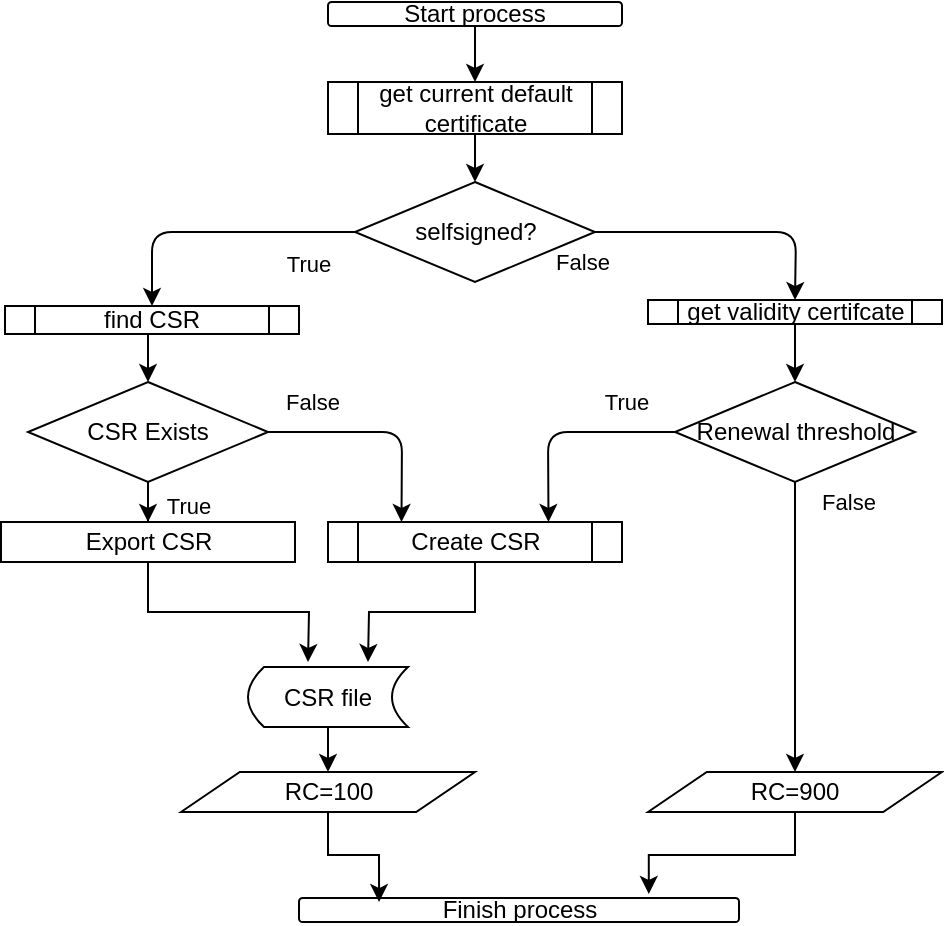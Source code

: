 <mxfile version="11.1.4" type="device"><diagram id="IBQ2ZIs5pqc6uxlGYIAA" name="Page-1"><mxGraphModel dx="521" dy="1664" grid="1" gridSize="10" guides="1" tooltips="1" connect="1" arrows="1" fold="1" page="1" pageScale="1" pageWidth="1169" pageHeight="1654" math="0" shadow="0"><root><mxCell id="0"/><mxCell id="1" parent="0"/><mxCell id="qVfmaubZ8ZCIk03yWaPu-5" value="Start process" style="rounded=1;whiteSpace=wrap;html=1;" parent="1" vertex="1"><mxGeometry x="250" y="30" width="147" height="12" as="geometry"/></mxCell><mxCell id="qVfmaubZ8ZCIk03yWaPu-8" value="" style="endArrow=classic;html=1;exitX=0.5;exitY=1;exitDx=0;exitDy=0;entryX=0.5;entryY=0;entryDx=0;entryDy=0;" parent="1" source="qVfmaubZ8ZCIk03yWaPu-5" target="6RCIJVRl_WEcDNrjydW7-7" edge="1"><mxGeometry width="50" height="50" relative="1" as="geometry"><mxPoint x="410" y="130" as="sourcePoint"/><mxPoint x="310" y="130" as="targetPoint"/></mxGeometry></mxCell><mxCell id="6RCIJVRl_WEcDNrjydW7-7" value="get current default certificate" style="shape=process;whiteSpace=wrap;html=1;backgroundOutline=1;" vertex="1" parent="1"><mxGeometry x="250" y="70" width="147" height="26" as="geometry"/></mxCell><mxCell id="6RCIJVRl_WEcDNrjydW7-8" value="selfsigned?" style="rhombus;whiteSpace=wrap;html=1;resizeWidth=0;resizeHeight=0;resizable=0;aspect=fixed;" vertex="1" parent="1"><mxGeometry x="263.5" y="120" width="120" height="50" as="geometry"/></mxCell><mxCell id="6RCIJVRl_WEcDNrjydW7-9" value="get validity certifcate" style="shape=process;whiteSpace=wrap;html=1;backgroundOutline=1;" vertex="1" parent="1"><mxGeometry x="410" y="179" width="147" height="12" as="geometry"/></mxCell><mxCell id="6RCIJVRl_WEcDNrjydW7-23" value="" style="edgeStyle=orthogonalEdgeStyle;rounded=0;orthogonalLoop=1;jettySize=auto;html=1;entryX=0.5;entryY=0;entryDx=0;entryDy=0;" edge="1" parent="1" source="6RCIJVRl_WEcDNrjydW7-10" target="6RCIJVRl_WEcDNrjydW7-16"><mxGeometry relative="1" as="geometry"><mxPoint x="162" y="296" as="targetPoint"/><Array as="points"><mxPoint x="160" y="220"/><mxPoint x="160" y="220"/></Array></mxGeometry></mxCell><mxCell id="6RCIJVRl_WEcDNrjydW7-10" value="find CSR" style="shape=process;whiteSpace=wrap;html=1;backgroundOutline=1;" vertex="1" parent="1"><mxGeometry x="88.5" y="182" width="147" height="14" as="geometry"/></mxCell><mxCell id="6RCIJVRl_WEcDNrjydW7-12" value="" style="endArrow=classic;html=1;entryX=0.5;entryY=0;entryDx=0;entryDy=0;exitX=0.5;exitY=1;exitDx=0;exitDy=0;" edge="1" parent="1" source="6RCIJVRl_WEcDNrjydW7-7" target="6RCIJVRl_WEcDNrjydW7-8"><mxGeometry width="50" height="50" relative="1" as="geometry"><mxPoint x="100" y="490" as="sourcePoint"/><mxPoint x="150" y="440" as="targetPoint"/></mxGeometry></mxCell><mxCell id="6RCIJVRl_WEcDNrjydW7-14" value="False" style="endArrow=classic;html=1;entryX=0.5;entryY=0;entryDx=0;entryDy=0;exitX=1;exitY=0.5;exitDx=0;exitDy=0;" edge="1" parent="1" source="6RCIJVRl_WEcDNrjydW7-8" target="6RCIJVRl_WEcDNrjydW7-9"><mxGeometry x="0.739" y="-107" width="50" height="50" relative="1" as="geometry"><mxPoint x="377" y="164" as="sourcePoint"/><mxPoint x="150" y="499" as="targetPoint"/><Array as="points"><mxPoint x="484" y="145"/></Array><mxPoint as="offset"/></mxGeometry></mxCell><mxCell id="6RCIJVRl_WEcDNrjydW7-15" value="True" style="endArrow=classic;html=1;exitX=0;exitY=0.5;exitDx=0;exitDy=0;" edge="1" parent="1" source="6RCIJVRl_WEcDNrjydW7-8"><mxGeometry x="0.682" y="78" width="50" height="50" relative="1" as="geometry"><mxPoint x="258.5" y="161" as="sourcePoint"/><mxPoint x="162" y="182" as="targetPoint"/><Array as="points"><mxPoint x="162" y="145"/></Array><mxPoint y="1" as="offset"/></mxGeometry></mxCell><mxCell id="6RCIJVRl_WEcDNrjydW7-35" value="True" style="edgeStyle=orthogonalEdgeStyle;rounded=0;orthogonalLoop=1;jettySize=auto;html=1;exitX=0.5;exitY=1;exitDx=0;exitDy=0;" edge="1" parent="1" source="6RCIJVRl_WEcDNrjydW7-16" target="6RCIJVRl_WEcDNrjydW7-33"><mxGeometry x="-0.6" y="20" relative="1" as="geometry"><mxPoint as="offset"/></mxGeometry></mxCell><mxCell id="6RCIJVRl_WEcDNrjydW7-16" value="CSR Exists" style="rhombus;whiteSpace=wrap;html=1;aspect=fixed;" vertex="1" parent="1"><mxGeometry x="100" y="220" width="120" height="50" as="geometry"/></mxCell><mxCell id="6RCIJVRl_WEcDNrjydW7-51" value="False" style="edgeStyle=orthogonalEdgeStyle;rounded=0;orthogonalLoop=1;jettySize=auto;html=1;exitX=0.5;exitY=1;exitDx=0;exitDy=0;entryX=0.5;entryY=0;entryDx=0;entryDy=0;" edge="1" parent="1" source="6RCIJVRl_WEcDNrjydW7-18" target="6RCIJVRl_WEcDNrjydW7-44"><mxGeometry x="-0.862" y="26" relative="1" as="geometry"><mxPoint as="offset"/></mxGeometry></mxCell><mxCell id="6RCIJVRl_WEcDNrjydW7-18" value="Renewal threshold" style="rhombus;whiteSpace=wrap;html=1;aspect=fixed;" vertex="1" parent="1"><mxGeometry x="423.5" y="220" width="120" height="50" as="geometry"/></mxCell><mxCell id="6RCIJVRl_WEcDNrjydW7-48" style="edgeStyle=orthogonalEdgeStyle;rounded=0;orthogonalLoop=1;jettySize=auto;html=1;exitX=0.5;exitY=1;exitDx=0;exitDy=0;" edge="1" parent="1" source="6RCIJVRl_WEcDNrjydW7-19"><mxGeometry relative="1" as="geometry"><mxPoint x="270" y="360" as="targetPoint"/></mxGeometry></mxCell><mxCell id="6RCIJVRl_WEcDNrjydW7-19" value="Create CSR" style="shape=process;whiteSpace=wrap;html=1;backgroundOutline=1;" vertex="1" parent="1"><mxGeometry x="250" y="290" width="147" height="20" as="geometry"/></mxCell><mxCell id="6RCIJVRl_WEcDNrjydW7-30" value="" style="endArrow=classic;html=1;entryX=0.5;entryY=0;entryDx=0;entryDy=0;exitX=0.5;exitY=1;exitDx=0;exitDy=0;" edge="1" parent="1" source="6RCIJVRl_WEcDNrjydW7-9" target="6RCIJVRl_WEcDNrjydW7-18"><mxGeometry width="50" height="50" relative="1" as="geometry"><mxPoint x="395" y="260" as="sourcePoint"/><mxPoint x="445" y="210" as="targetPoint"/></mxGeometry></mxCell><mxCell id="6RCIJVRl_WEcDNrjydW7-31" value="False" style="endArrow=classic;html=1;entryX=0.25;entryY=0;entryDx=0;entryDy=0;exitX=1;exitY=0.5;exitDx=0;exitDy=0;" edge="1" parent="1" source="6RCIJVRl_WEcDNrjydW7-16" target="6RCIJVRl_WEcDNrjydW7-19"><mxGeometry x="-0.608" y="15" width="50" height="50" relative="1" as="geometry"><mxPoint x="90" y="390" as="sourcePoint"/><mxPoint x="140" y="340" as="targetPoint"/><Array as="points"><mxPoint x="287" y="245"/></Array><mxPoint as="offset"/></mxGeometry></mxCell><mxCell id="6RCIJVRl_WEcDNrjydW7-32" value="True" style="endArrow=classic;html=1;entryX=0.75;entryY=0;entryDx=0;entryDy=0;exitX=0;exitY=0.5;exitDx=0;exitDy=0;" edge="1" parent="1" source="6RCIJVRl_WEcDNrjydW7-18" target="6RCIJVRl_WEcDNrjydW7-19"><mxGeometry x="-0.523" y="-15" width="50" height="50" relative="1" as="geometry"><mxPoint x="90" y="390" as="sourcePoint"/><mxPoint x="140" y="340" as="targetPoint"/><Array as="points"><mxPoint x="360" y="245"/></Array><mxPoint x="1" as="offset"/></mxGeometry></mxCell><mxCell id="6RCIJVRl_WEcDNrjydW7-47" style="edgeStyle=orthogonalEdgeStyle;rounded=0;orthogonalLoop=1;jettySize=auto;html=1;exitX=0.5;exitY=1;exitDx=0;exitDy=0;" edge="1" parent="1" source="6RCIJVRl_WEcDNrjydW7-33"><mxGeometry relative="1" as="geometry"><mxPoint x="240" y="360" as="targetPoint"/></mxGeometry></mxCell><mxCell id="6RCIJVRl_WEcDNrjydW7-33" value="Export CSR" style="whiteSpace=wrap;html=1;backgroundOutline=1;" vertex="1" parent="1"><mxGeometry x="86.5" y="290" width="147" height="20" as="geometry"/></mxCell><mxCell id="6RCIJVRl_WEcDNrjydW7-38" value="Finish process" style="rounded=1;whiteSpace=wrap;html=1;" vertex="1" parent="1"><mxGeometry x="235.5" y="478" width="220" height="12" as="geometry"/></mxCell><mxCell id="6RCIJVRl_WEcDNrjydW7-49" style="edgeStyle=orthogonalEdgeStyle;rounded=0;orthogonalLoop=1;jettySize=auto;html=1;exitX=0.5;exitY=1;exitDx=0;exitDy=0;entryX=0.5;entryY=0;entryDx=0;entryDy=0;" edge="1" parent="1" source="6RCIJVRl_WEcDNrjydW7-39" target="6RCIJVRl_WEcDNrjydW7-42"><mxGeometry relative="1" as="geometry"/></mxCell><mxCell id="6RCIJVRl_WEcDNrjydW7-39" value="CSR file" style="shape=dataStorage;whiteSpace=wrap;html=1;" vertex="1" parent="1"><mxGeometry x="210" y="362.5" width="80" height="30" as="geometry"/></mxCell><mxCell id="6RCIJVRl_WEcDNrjydW7-53" style="edgeStyle=orthogonalEdgeStyle;rounded=0;orthogonalLoop=1;jettySize=auto;html=1;exitX=0.5;exitY=1;exitDx=0;exitDy=0;entryX=0.182;entryY=0.167;entryDx=0;entryDy=0;entryPerimeter=0;" edge="1" parent="1" source="6RCIJVRl_WEcDNrjydW7-42" target="6RCIJVRl_WEcDNrjydW7-38"><mxGeometry relative="1" as="geometry"><mxPoint x="250" y="425" as="sourcePoint"/></mxGeometry></mxCell><mxCell id="6RCIJVRl_WEcDNrjydW7-42" value="RC=100" style="shape=parallelogram;perimeter=parallelogramPerimeter;whiteSpace=wrap;html=1;" vertex="1" parent="1"><mxGeometry x="176.5" y="415" width="147" height="20" as="geometry"/></mxCell><mxCell id="6RCIJVRl_WEcDNrjydW7-54" style="edgeStyle=orthogonalEdgeStyle;rounded=0;orthogonalLoop=1;jettySize=auto;html=1;entryX=0.795;entryY=-0.167;entryDx=0;entryDy=0;entryPerimeter=0;exitX=0.5;exitY=1;exitDx=0;exitDy=0;" edge="1" parent="1" source="6RCIJVRl_WEcDNrjydW7-44" target="6RCIJVRl_WEcDNrjydW7-38"><mxGeometry relative="1" as="geometry"><mxPoint x="484" y="460" as="sourcePoint"/></mxGeometry></mxCell><mxCell id="6RCIJVRl_WEcDNrjydW7-44" value="RC=900" style="shape=parallelogram;perimeter=parallelogramPerimeter;whiteSpace=wrap;html=1;" vertex="1" parent="1"><mxGeometry x="410" y="415" width="147" height="20" as="geometry"/></mxCell></root></mxGraphModel></diagram></mxfile>